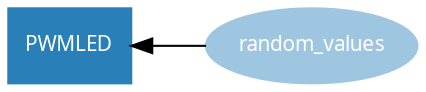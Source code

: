 /* vim: set et sw=4 sts=4: */

digraph {
    graph [rankdir=RL];
    edge [arrowhead=normal, style=solid];

    /* Devices */
    node [shape=rect, style=filled, color="#2980b9", fontname=Sans, fontcolor="#ffffff", fontsize=10];

    PWMLED

    /* functions */
    node [shape=oval, style=filled, color="#9ec6e0", fontcolor="#ffffff"];

    random_values

    random_values -> PWMLED;
}
